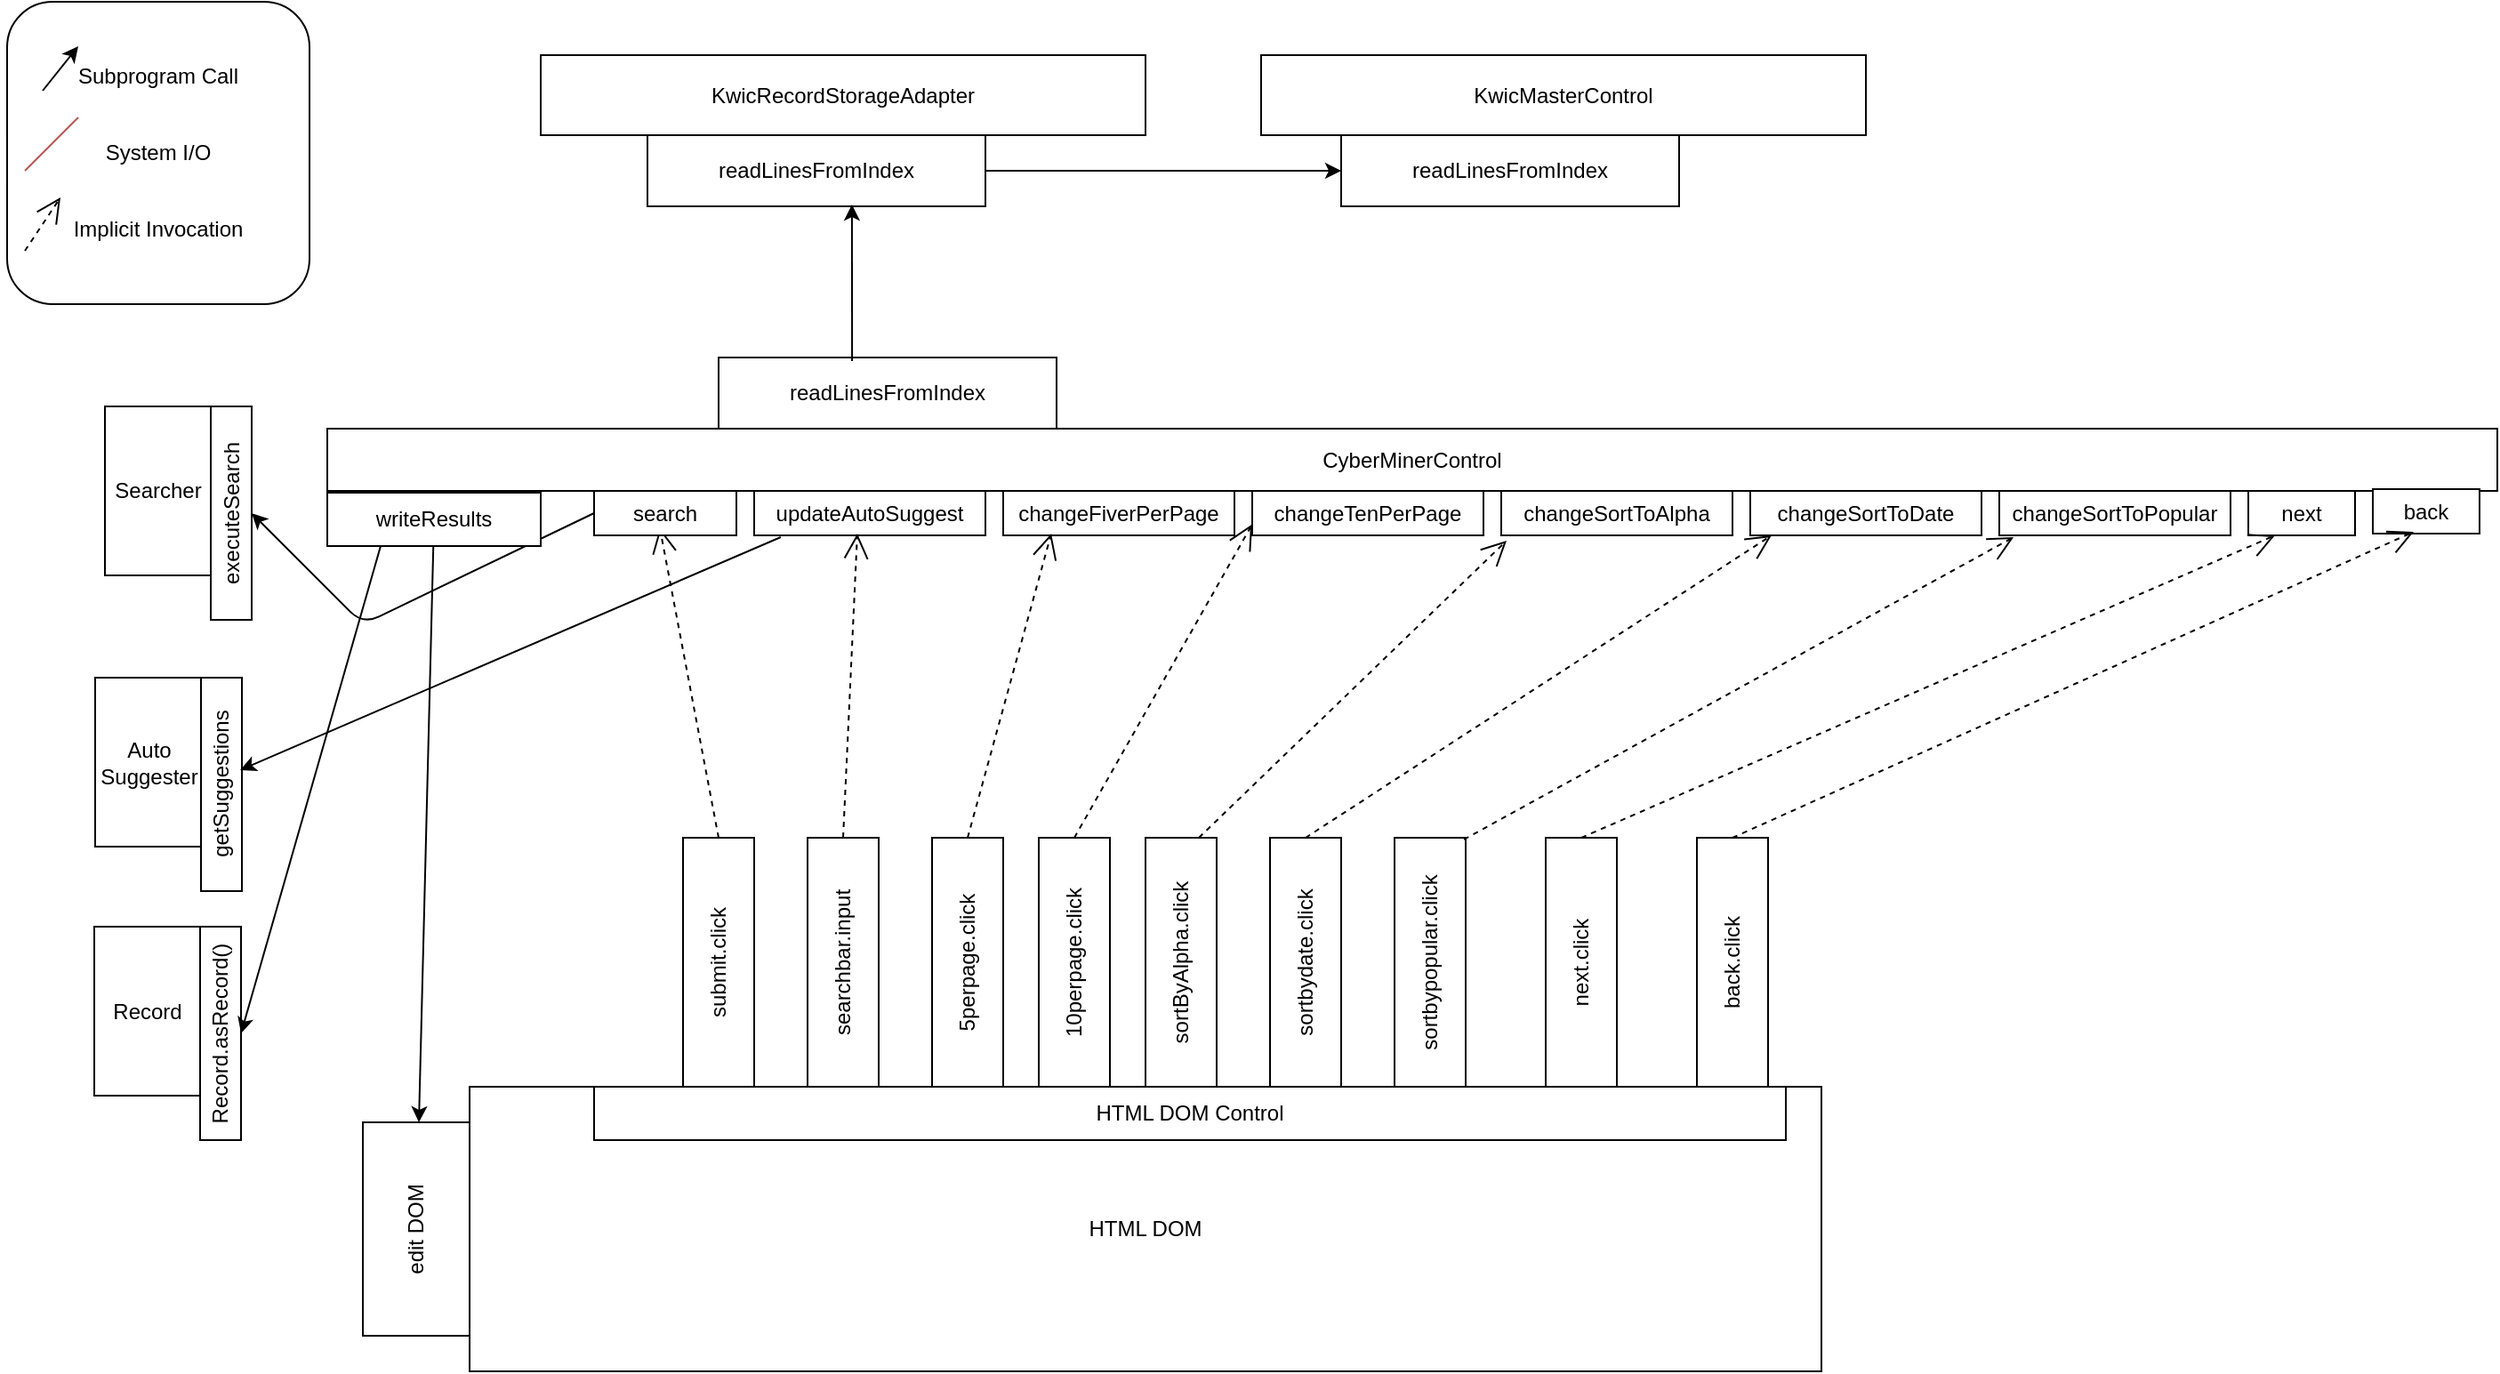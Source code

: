 <mxfile version="12.3.5" type="github" pages="1">
  <diagram id="KJq-rviZduDNF2qRuEym" name="Page-1">
    <mxGraphModel dx="1860" dy="782" grid="1" gridSize="10" guides="1" tooltips="1" connect="1" arrows="1" fold="1" page="1" pageScale="1" pageWidth="1600" pageHeight="1200" math="0" shadow="0">
      <root>
        <mxCell id="0"/>
        <mxCell id="1" parent="0"/>
        <mxCell id="HSlESZ4G94i-QzGAAVmZ-42" value="HTML DOM" style="rounded=0;whiteSpace=wrap;html=1;" vertex="1" parent="1">
          <mxGeometry x="320" y="630" width="760" height="160" as="geometry"/>
        </mxCell>
        <mxCell id="HSlESZ4G94i-QzGAAVmZ-2" value="Subprogram Call&lt;br&gt;&lt;br&gt;&lt;br&gt;System I/O&lt;br&gt;&lt;br&gt;&lt;br&gt;Implicit Invocation" style="rounded=1;whiteSpace=wrap;html=1;" vertex="1" parent="1">
          <mxGeometry x="60" y="20" width="170" height="170" as="geometry"/>
        </mxCell>
        <mxCell id="HSlESZ4G94i-QzGAAVmZ-3" value="" style="endArrow=classic;html=1;" edge="1" parent="1">
          <mxGeometry width="50" height="50" relative="1" as="geometry">
            <mxPoint x="80" y="70" as="sourcePoint"/>
            <mxPoint x="100" y="45" as="targetPoint"/>
          </mxGeometry>
        </mxCell>
        <mxCell id="HSlESZ4G94i-QzGAAVmZ-4" value="" style="endArrow=none;html=1;fillColor=#f8cecc;strokeColor=#b85450;endSize=9;startSize=9;" edge="1" parent="1">
          <mxGeometry width="50" height="50" relative="1" as="geometry">
            <mxPoint x="70" y="115" as="sourcePoint"/>
            <mxPoint x="100" y="85" as="targetPoint"/>
          </mxGeometry>
        </mxCell>
        <mxCell id="HSlESZ4G94i-QzGAAVmZ-7" value="" style="endArrow=open;endSize=12;dashed=1;html=1;" edge="1" parent="1">
          <mxGeometry width="160" relative="1" as="geometry">
            <mxPoint x="70" y="160" as="sourcePoint"/>
            <mxPoint x="90" y="130" as="targetPoint"/>
          </mxGeometry>
        </mxCell>
        <mxCell id="HSlESZ4G94i-QzGAAVmZ-8" value="CyberMinerControl" style="rounded=0;whiteSpace=wrap;html=1;" vertex="1" parent="1">
          <mxGeometry x="240" y="260" width="1220" height="35" as="geometry"/>
        </mxCell>
        <mxCell id="HSlESZ4G94i-QzGAAVmZ-9" value="HTML DOM Control" style="rounded=0;whiteSpace=wrap;html=1;" vertex="1" parent="1">
          <mxGeometry x="390" y="630" width="670" height="30" as="geometry"/>
        </mxCell>
        <mxCell id="HSlESZ4G94i-QzGAAVmZ-10" value="submit.click" style="rounded=0;whiteSpace=wrap;html=1;rotation=-90;" vertex="1" parent="1">
          <mxGeometry x="390" y="540" width="140" height="40" as="geometry"/>
        </mxCell>
        <mxCell id="HSlESZ4G94i-QzGAAVmZ-11" value="searchbar.input" style="rounded=0;whiteSpace=wrap;html=1;rotation=-90;" vertex="1" parent="1">
          <mxGeometry x="460" y="540" width="140" height="40" as="geometry"/>
        </mxCell>
        <mxCell id="HSlESZ4G94i-QzGAAVmZ-12" value="5perpage.click" style="rounded=0;whiteSpace=wrap;html=1;rotation=-90;" vertex="1" parent="1">
          <mxGeometry x="530" y="540" width="140" height="40" as="geometry"/>
        </mxCell>
        <mxCell id="HSlESZ4G94i-QzGAAVmZ-13" value="10perpage.click" style="rounded=0;whiteSpace=wrap;html=1;rotation=-90;" vertex="1" parent="1">
          <mxGeometry x="590" y="540" width="140" height="40" as="geometry"/>
        </mxCell>
        <mxCell id="HSlESZ4G94i-QzGAAVmZ-14" value="sortByAlpha.click" style="rounded=0;whiteSpace=wrap;html=1;rotation=-90;" vertex="1" parent="1">
          <mxGeometry x="650" y="540" width="140" height="40" as="geometry"/>
        </mxCell>
        <mxCell id="HSlESZ4G94i-QzGAAVmZ-15" value="sortbydate.click" style="rounded=0;whiteSpace=wrap;html=1;rotation=-90;" vertex="1" parent="1">
          <mxGeometry x="720" y="540" width="140" height="40" as="geometry"/>
        </mxCell>
        <mxCell id="HSlESZ4G94i-QzGAAVmZ-16" value="sortbypopular.click" style="rounded=0;whiteSpace=wrap;html=1;rotation=-90;" vertex="1" parent="1">
          <mxGeometry x="790" y="540" width="140" height="40" as="geometry"/>
        </mxCell>
        <mxCell id="HSlESZ4G94i-QzGAAVmZ-17" value="" style="endArrow=open;endSize=12;dashed=1;html=1;entryX=0.462;entryY=0.833;entryDx=0;entryDy=0;entryPerimeter=0;" edge="1" parent="1" target="HSlESZ4G94i-QzGAAVmZ-18">
          <mxGeometry width="160" relative="1" as="geometry">
            <mxPoint x="460" y="490" as="sourcePoint"/>
            <mxPoint x="470" y="290" as="targetPoint"/>
          </mxGeometry>
        </mxCell>
        <mxCell id="HSlESZ4G94i-QzGAAVmZ-18" value="search" style="rounded=0;whiteSpace=wrap;html=1;rotation=0;" vertex="1" parent="1">
          <mxGeometry x="390" y="295" width="80" height="25" as="geometry"/>
        </mxCell>
        <mxCell id="HSlESZ4G94i-QzGAAVmZ-21" value="KwicRecordStorageAdapter" style="rounded=0;whiteSpace=wrap;html=1;" vertex="1" parent="1">
          <mxGeometry x="360" y="50" width="340" height="45" as="geometry"/>
        </mxCell>
        <mxCell id="HSlESZ4G94i-QzGAAVmZ-22" value="updateAutoSuggest" style="rounded=0;whiteSpace=wrap;html=1;rotation=0;" vertex="1" parent="1">
          <mxGeometry x="480" y="295" width="130" height="25" as="geometry"/>
        </mxCell>
        <mxCell id="HSlESZ4G94i-QzGAAVmZ-23" value="changeFiverPerPage" style="rounded=0;whiteSpace=wrap;html=1;rotation=0;" vertex="1" parent="1">
          <mxGeometry x="620" y="295" width="130" height="25" as="geometry"/>
        </mxCell>
        <mxCell id="HSlESZ4G94i-QzGAAVmZ-24" value="changeTenPerPage" style="rounded=0;whiteSpace=wrap;html=1;rotation=0;" vertex="1" parent="1">
          <mxGeometry x="760" y="295" width="130" height="25" as="geometry"/>
        </mxCell>
        <mxCell id="HSlESZ4G94i-QzGAAVmZ-25" value="changeSortToAlpha" style="rounded=0;whiteSpace=wrap;html=1;rotation=0;" vertex="1" parent="1">
          <mxGeometry x="900" y="295" width="130" height="25" as="geometry"/>
        </mxCell>
        <mxCell id="HSlESZ4G94i-QzGAAVmZ-26" value="changeSortToDate" style="rounded=0;whiteSpace=wrap;html=1;rotation=0;" vertex="1" parent="1">
          <mxGeometry x="1040" y="295" width="130" height="25" as="geometry"/>
        </mxCell>
        <mxCell id="HSlESZ4G94i-QzGAAVmZ-27" value="changeSortToPopular" style="rounded=0;whiteSpace=wrap;html=1;rotation=0;" vertex="1" parent="1">
          <mxGeometry x="1180" y="295" width="130" height="25" as="geometry"/>
        </mxCell>
        <mxCell id="HSlESZ4G94i-QzGAAVmZ-28" value="" style="endArrow=open;endSize=12;dashed=1;html=1;entryX=0.446;entryY=0.96;entryDx=0;entryDy=0;entryPerimeter=0;exitX=1;exitY=0.5;exitDx=0;exitDy=0;" edge="1" parent="1" source="HSlESZ4G94i-QzGAAVmZ-11" target="HSlESZ4G94i-QzGAAVmZ-22">
          <mxGeometry width="160" relative="1" as="geometry">
            <mxPoint x="470" y="500" as="sourcePoint"/>
            <mxPoint x="436.96" y="325.825" as="targetPoint"/>
          </mxGeometry>
        </mxCell>
        <mxCell id="HSlESZ4G94i-QzGAAVmZ-29" value="" style="endArrow=open;endSize=12;dashed=1;html=1;entryX=0.208;entryY=0.96;entryDx=0;entryDy=0;entryPerimeter=0;exitX=1;exitY=0.5;exitDx=0;exitDy=0;" edge="1" parent="1" source="HSlESZ4G94i-QzGAAVmZ-12" target="HSlESZ4G94i-QzGAAVmZ-23">
          <mxGeometry width="160" relative="1" as="geometry">
            <mxPoint x="670" y="514" as="sourcePoint"/>
            <mxPoint x="636.96" y="339.825" as="targetPoint"/>
          </mxGeometry>
        </mxCell>
        <mxCell id="HSlESZ4G94i-QzGAAVmZ-30" value="" style="endArrow=open;endSize=12;dashed=1;html=1;entryX=0;entryY=0.75;entryDx=0;entryDy=0;exitX=1;exitY=0.5;exitDx=0;exitDy=0;" edge="1" parent="1" source="HSlESZ4G94i-QzGAAVmZ-13" target="HSlESZ4G94i-QzGAAVmZ-24">
          <mxGeometry width="160" relative="1" as="geometry">
            <mxPoint x="490" y="520" as="sourcePoint"/>
            <mxPoint x="456.96" y="345.825" as="targetPoint"/>
          </mxGeometry>
        </mxCell>
        <mxCell id="HSlESZ4G94i-QzGAAVmZ-31" value="" style="endArrow=open;endSize=12;dashed=1;html=1;entryX=0.023;entryY=1.12;entryDx=0;entryDy=0;entryPerimeter=0;exitX=1;exitY=0.75;exitDx=0;exitDy=0;" edge="1" parent="1" source="HSlESZ4G94i-QzGAAVmZ-14" target="HSlESZ4G94i-QzGAAVmZ-25">
          <mxGeometry width="160" relative="1" as="geometry">
            <mxPoint x="500" y="530" as="sourcePoint"/>
            <mxPoint x="466.96" y="355.825" as="targetPoint"/>
          </mxGeometry>
        </mxCell>
        <mxCell id="HSlESZ4G94i-QzGAAVmZ-32" value="" style="endArrow=open;endSize=12;dashed=1;html=1;entryX=0.092;entryY=1;entryDx=0;entryDy=0;entryPerimeter=0;exitX=1;exitY=0.5;exitDx=0;exitDy=0;" edge="1" parent="1" source="HSlESZ4G94i-QzGAAVmZ-15" target="HSlESZ4G94i-QzGAAVmZ-26">
          <mxGeometry width="160" relative="1" as="geometry">
            <mxPoint x="510" y="540" as="sourcePoint"/>
            <mxPoint x="476.96" y="365.825" as="targetPoint"/>
          </mxGeometry>
        </mxCell>
        <mxCell id="HSlESZ4G94i-QzGAAVmZ-33" value="" style="endArrow=open;endSize=12;dashed=1;html=1;entryX=0.062;entryY=1.04;entryDx=0;entryDy=0;entryPerimeter=0;exitX=0.993;exitY=0.975;exitDx=0;exitDy=0;exitPerimeter=0;" edge="1" parent="1" source="HSlESZ4G94i-QzGAAVmZ-16" target="HSlESZ4G94i-QzGAAVmZ-27">
          <mxGeometry width="160" relative="1" as="geometry">
            <mxPoint x="520" y="550" as="sourcePoint"/>
            <mxPoint x="486.96" y="375.825" as="targetPoint"/>
          </mxGeometry>
        </mxCell>
        <mxCell id="HSlESZ4G94i-QzGAAVmZ-34" value="readLinesFromIndex" style="rounded=0;whiteSpace=wrap;html=1;" vertex="1" parent="1">
          <mxGeometry x="460" y="220" width="190" height="40" as="geometry"/>
        </mxCell>
        <mxCell id="HSlESZ4G94i-QzGAAVmZ-36" value="readLinesFromIndex" style="rounded=0;whiteSpace=wrap;html=1;" vertex="1" parent="1">
          <mxGeometry x="420" y="95" width="190" height="40" as="geometry"/>
        </mxCell>
        <mxCell id="HSlESZ4G94i-QzGAAVmZ-37" value="Searcher" style="rounded=0;whiteSpace=wrap;html=1;rotation=0;" vertex="1" parent="1">
          <mxGeometry x="115" y="247.5" width="60" height="95" as="geometry"/>
        </mxCell>
        <mxCell id="HSlESZ4G94i-QzGAAVmZ-38" value="executeSearch" style="rounded=0;whiteSpace=wrap;html=1;rotation=-90;" vertex="1" parent="1">
          <mxGeometry x="126" y="296" width="120" height="23" as="geometry"/>
        </mxCell>
        <mxCell id="HSlESZ4G94i-QzGAAVmZ-40" value="" style="endArrow=classic;html=1;exitX=0;exitY=0.5;exitDx=0;exitDy=0;entryX=0.5;entryY=1;entryDx=0;entryDy=0;" edge="1" parent="1" source="HSlESZ4G94i-QzGAAVmZ-18" target="HSlESZ4G94i-QzGAAVmZ-38">
          <mxGeometry width="50" height="50" relative="1" as="geometry">
            <mxPoint x="60" y="730" as="sourcePoint"/>
            <mxPoint x="110" y="680" as="targetPoint"/>
            <Array as="points">
              <mxPoint x="260" y="370"/>
            </Array>
          </mxGeometry>
        </mxCell>
        <mxCell id="HSlESZ4G94i-QzGAAVmZ-43" value="writeResults" style="rounded=0;whiteSpace=wrap;html=1;" vertex="1" parent="1">
          <mxGeometry x="240" y="296" width="120" height="30" as="geometry"/>
        </mxCell>
        <mxCell id="HSlESZ4G94i-QzGAAVmZ-44" value="" style="endArrow=classic;html=1;" edge="1" parent="1" source="HSlESZ4G94i-QzGAAVmZ-43" target="HSlESZ4G94i-QzGAAVmZ-45">
          <mxGeometry width="50" height="50" relative="1" as="geometry">
            <mxPoint x="290" y="330" as="sourcePoint"/>
            <mxPoint x="280" y="680" as="targetPoint"/>
          </mxGeometry>
        </mxCell>
        <mxCell id="HSlESZ4G94i-QzGAAVmZ-45" value="edit DOM" style="rounded=0;whiteSpace=wrap;html=1;rotation=-90;" vertex="1" parent="1">
          <mxGeometry x="230" y="680" width="120" height="60" as="geometry"/>
        </mxCell>
        <mxCell id="HSlESZ4G94i-QzGAAVmZ-46" value="Auto&lt;br&gt;Suggester" style="rounded=0;whiteSpace=wrap;html=1;rotation=0;" vertex="1" parent="1">
          <mxGeometry x="109.5" y="400" width="60" height="95" as="geometry"/>
        </mxCell>
        <mxCell id="HSlESZ4G94i-QzGAAVmZ-47" value="getSuggestions" style="rounded=0;whiteSpace=wrap;html=1;rotation=-90;" vertex="1" parent="1">
          <mxGeometry x="120.5" y="448.5" width="120" height="23" as="geometry"/>
        </mxCell>
        <mxCell id="HSlESZ4G94i-QzGAAVmZ-48" value="" style="endArrow=classic;html=1;exitX=0.115;exitY=1.04;exitDx=0;exitDy=0;exitPerimeter=0;entryX=0.567;entryY=0.957;entryDx=0;entryDy=0;entryPerimeter=0;" edge="1" parent="1" source="HSlESZ4G94i-QzGAAVmZ-22" target="HSlESZ4G94i-QzGAAVmZ-47">
          <mxGeometry width="50" height="50" relative="1" as="geometry">
            <mxPoint x="60" y="860" as="sourcePoint"/>
            <mxPoint x="110" y="810" as="targetPoint"/>
          </mxGeometry>
        </mxCell>
        <mxCell id="HSlESZ4G94i-QzGAAVmZ-49" value="Record" style="rounded=0;whiteSpace=wrap;html=1;rotation=0;" vertex="1" parent="1">
          <mxGeometry x="109" y="540" width="60" height="95" as="geometry"/>
        </mxCell>
        <mxCell id="HSlESZ4G94i-QzGAAVmZ-50" value="Record.asRecord()" style="rounded=0;whiteSpace=wrap;html=1;rotation=-90;" vertex="1" parent="1">
          <mxGeometry x="120" y="588.5" width="120" height="23" as="geometry"/>
        </mxCell>
        <mxCell id="HSlESZ4G94i-QzGAAVmZ-51" value="" style="endArrow=classic;html=1;exitX=0.25;exitY=1;exitDx=0;exitDy=0;entryX=0.5;entryY=1;entryDx=0;entryDy=0;" edge="1" parent="1" source="HSlESZ4G94i-QzGAAVmZ-43" target="HSlESZ4G94i-QzGAAVmZ-50">
          <mxGeometry width="50" height="50" relative="1" as="geometry">
            <mxPoint x="309.624" y="336" as="sourcePoint"/>
            <mxPoint x="301.504" y="660" as="targetPoint"/>
          </mxGeometry>
        </mxCell>
        <mxCell id="HSlESZ4G94i-QzGAAVmZ-52" value="KwicMasterControl" style="rounded=0;whiteSpace=wrap;html=1;" vertex="1" parent="1">
          <mxGeometry x="765" y="50" width="340" height="45" as="geometry"/>
        </mxCell>
        <mxCell id="HSlESZ4G94i-QzGAAVmZ-53" value="readLinesFromIndex" style="rounded=0;whiteSpace=wrap;html=1;" vertex="1" parent="1">
          <mxGeometry x="810" y="95" width="190" height="40" as="geometry"/>
        </mxCell>
        <mxCell id="HSlESZ4G94i-QzGAAVmZ-54" value="" style="endArrow=classic;html=1;exitX=0.395;exitY=0.05;exitDx=0;exitDy=0;exitPerimeter=0;entryX=0.605;entryY=0.975;entryDx=0;entryDy=0;entryPerimeter=0;" edge="1" parent="1" source="HSlESZ4G94i-QzGAAVmZ-34" target="HSlESZ4G94i-QzGAAVmZ-36">
          <mxGeometry width="50" height="50" relative="1" as="geometry">
            <mxPoint x="60" y="860" as="sourcePoint"/>
            <mxPoint x="110" y="810" as="targetPoint"/>
          </mxGeometry>
        </mxCell>
        <mxCell id="HSlESZ4G94i-QzGAAVmZ-55" value="" style="endArrow=classic;html=1;exitX=1;exitY=0.5;exitDx=0;exitDy=0;entryX=0;entryY=0.5;entryDx=0;entryDy=0;" edge="1" parent="1" source="HSlESZ4G94i-QzGAAVmZ-36" target="HSlESZ4G94i-QzGAAVmZ-53">
          <mxGeometry width="50" height="50" relative="1" as="geometry">
            <mxPoint x="545.05" y="232" as="sourcePoint"/>
            <mxPoint x="544.95" y="144" as="targetPoint"/>
          </mxGeometry>
        </mxCell>
        <mxCell id="HSlESZ4G94i-QzGAAVmZ-56" value="next.click" style="rounded=0;whiteSpace=wrap;html=1;rotation=-90;" vertex="1" parent="1">
          <mxGeometry x="875" y="540" width="140" height="40" as="geometry"/>
        </mxCell>
        <mxCell id="HSlESZ4G94i-QzGAAVmZ-57" value="back.click" style="rounded=0;whiteSpace=wrap;html=1;rotation=-90;" vertex="1" parent="1">
          <mxGeometry x="960" y="540" width="140" height="40" as="geometry"/>
        </mxCell>
        <mxCell id="HSlESZ4G94i-QzGAAVmZ-58" value="next" style="rounded=0;whiteSpace=wrap;html=1;rotation=0;" vertex="1" parent="1">
          <mxGeometry x="1320" y="295" width="60" height="25" as="geometry"/>
        </mxCell>
        <mxCell id="HSlESZ4G94i-QzGAAVmZ-59" value="back" style="rounded=0;whiteSpace=wrap;html=1;rotation=0;" vertex="1" parent="1">
          <mxGeometry x="1390" y="294" width="60" height="25" as="geometry"/>
        </mxCell>
        <mxCell id="HSlESZ4G94i-QzGAAVmZ-60" value="" style="endArrow=open;endSize=12;dashed=1;html=1;entryX=0.25;entryY=1;entryDx=0;entryDy=0;exitX=1;exitY=0.5;exitDx=0;exitDy=0;" edge="1" parent="1" source="HSlESZ4G94i-QzGAAVmZ-56" target="HSlESZ4G94i-QzGAAVmZ-58">
          <mxGeometry width="160" relative="1" as="geometry">
            <mxPoint x="889" y="500.98" as="sourcePoint"/>
            <mxPoint x="1198.06" y="331" as="targetPoint"/>
          </mxGeometry>
        </mxCell>
        <mxCell id="HSlESZ4G94i-QzGAAVmZ-61" value="" style="endArrow=open;endSize=12;dashed=1;html=1;entryX=0.383;entryY=0.96;entryDx=0;entryDy=0;entryPerimeter=0;exitX=1;exitY=0.5;exitDx=0;exitDy=0;" edge="1" parent="1" source="HSlESZ4G94i-QzGAAVmZ-57" target="HSlESZ4G94i-QzGAAVmZ-59">
          <mxGeometry width="160" relative="1" as="geometry">
            <mxPoint x="899" y="510.98" as="sourcePoint"/>
            <mxPoint x="1208.06" y="341" as="targetPoint"/>
          </mxGeometry>
        </mxCell>
      </root>
    </mxGraphModel>
  </diagram>
</mxfile>
